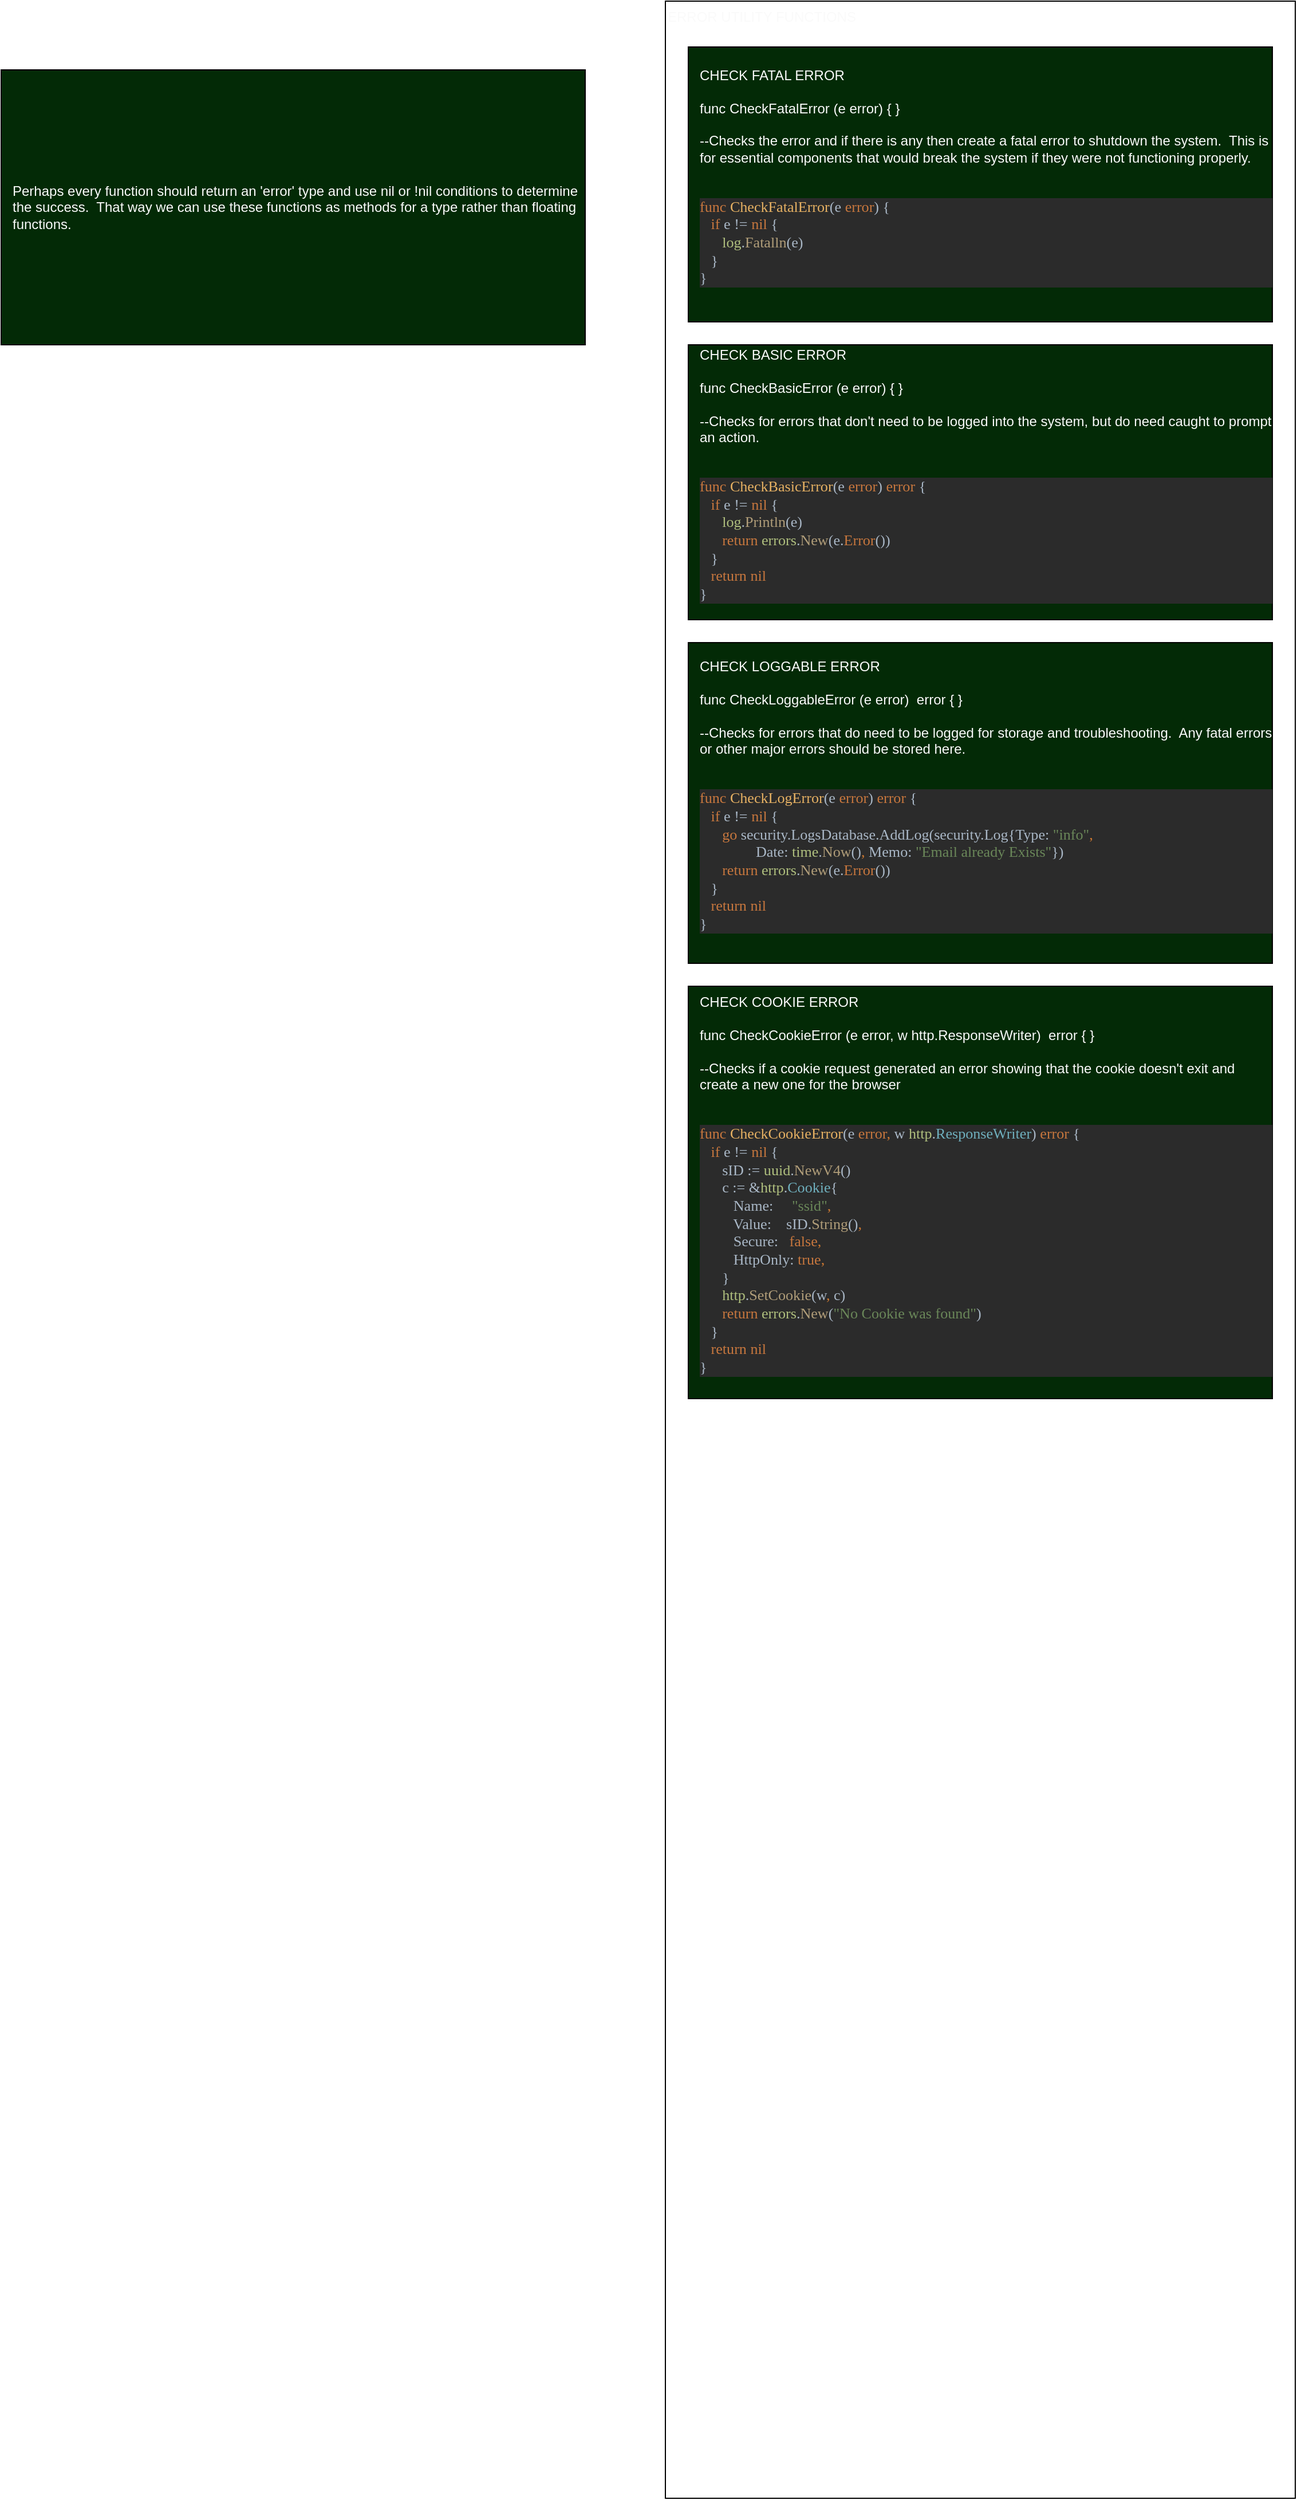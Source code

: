 <mxfile version="12.9.6" type="github">
  <diagram id="AgFZ_wXdq1zzKfNrYFCv" name="Page-1">
    <mxGraphModel dx="2569" dy="1129" grid="1" gridSize="10" guides="1" tooltips="1" connect="1" arrows="1" fold="1" page="1" pageScale="1" pageWidth="850" pageHeight="1100" math="0" shadow="0">
      <root>
        <mxCell id="0" />
        <mxCell id="1" parent="0" />
        <mxCell id="6hKQdgpvXm7_suPGL8Qp-1" value="ERROR UTILITY FUNCTIONS" style="rounded=0;whiteSpace=wrap;html=1;fontColor=#FAFAFA;align=left;verticalAlign=top;" vertex="1" parent="1">
          <mxGeometry x="100" y="100" width="550" height="2180" as="geometry" />
        </mxCell>
        <mxCell id="6hKQdgpvXm7_suPGL8Qp-2" value="&lt;div&gt;CHECK FATAL ERROR&lt;br&gt;&lt;/div&gt;&lt;div&gt;&lt;br&gt;&lt;/div&gt;&lt;div&gt;func CheckFatalError (e error) { }&lt;/div&gt;&lt;div&gt;&lt;br&gt;&lt;/div&gt;&lt;div&gt;--Checks the error and if there is any then create a fatal error to shutdown the system.&amp;nbsp; This is for essential components that would break the system if they were not functioning properly.&lt;br&gt;&lt;/div&gt;&lt;div&gt;&lt;br&gt;&lt;/div&gt;&lt;div&gt;&lt;pre style=&quot;background-color: #2b2b2b ; color: #a9b7c6 ; font-family: &amp;#34;consolas&amp;#34; ; font-size: 9.8pt&quot;&gt;&lt;span style=&quot;color: #c7773e&quot;&gt;func &lt;/span&gt;&lt;span style=&quot;color: #e6b163&quot;&gt;CheckFatalError&lt;/span&gt;(e &lt;span style=&quot;color: #c7773e&quot;&gt;error&lt;/span&gt;) {&lt;br&gt;   &lt;span style=&quot;color: #c7773e&quot;&gt;if &lt;/span&gt;e != &lt;span style=&quot;color: #c7773e&quot;&gt;nil &lt;/span&gt;{&lt;br&gt;      &lt;span style=&quot;color: #afbf7e&quot;&gt;log&lt;/span&gt;.&lt;span style=&quot;color: #b09d79&quot;&gt;Fatalln&lt;/span&gt;(e)&lt;br&gt;   }&lt;br&gt;}&lt;/pre&gt;&lt;/div&gt;" style="rounded=0;whiteSpace=wrap;html=1;fontColor=#FAFAFA;align=left;spacingLeft=8;fillColor=#032A06;" vertex="1" parent="1">
          <mxGeometry x="120" y="140" width="510" height="240" as="geometry" />
        </mxCell>
        <mxCell id="6hKQdgpvXm7_suPGL8Qp-3" value="&lt;div&gt;CHECK BASIC ERROR&lt;br&gt;&lt;/div&gt;&lt;div&gt;&lt;br&gt;&lt;/div&gt;&lt;div&gt;func CheckBasicError (e error) { }&lt;/div&gt;&lt;div&gt;&lt;br&gt;&lt;/div&gt;&lt;div&gt;--Checks for errors that don&#39;t need to be logged into the system, but do need caught to prompt an action.&lt;br&gt;&lt;/div&gt;&lt;div&gt;&lt;br&gt;&lt;/div&gt;&lt;div&gt;&lt;pre style=&quot;background-color: #2b2b2b ; color: #a9b7c6 ; font-family: &amp;#34;consolas&amp;#34; ; font-size: 9.8pt&quot;&gt;&lt;span style=&quot;color: #c7773e&quot;&gt;func &lt;/span&gt;&lt;span style=&quot;color: #e6b163&quot;&gt;CheckBasicError&lt;/span&gt;(e &lt;span style=&quot;color: #c7773e&quot;&gt;error&lt;/span&gt;) &lt;span style=&quot;color: #c7773e&quot;&gt;error &lt;/span&gt;{&lt;br&gt;   &lt;span style=&quot;color: #c7773e&quot;&gt;if &lt;/span&gt;e != &lt;span style=&quot;color: #c7773e&quot;&gt;nil &lt;/span&gt;{&lt;br&gt;      &lt;span style=&quot;color: #afbf7e&quot;&gt;log&lt;/span&gt;.&lt;span style=&quot;color: #b09d79&quot;&gt;Println&lt;/span&gt;(e)&lt;br&gt;      &lt;span style=&quot;color: #c7773e&quot;&gt;return &lt;/span&gt;&lt;span style=&quot;color: #afbf7e&quot;&gt;errors&lt;/span&gt;.&lt;span style=&quot;color: #b09d79&quot;&gt;New&lt;/span&gt;(e.&lt;span style=&quot;color: #c7773e&quot;&gt;Error&lt;/span&gt;())&lt;br&gt;   }&lt;br&gt;   &lt;span style=&quot;color: #c7773e&quot;&gt;return nil&lt;br&gt;&lt;/span&gt;}&lt;/pre&gt;&lt;/div&gt;" style="rounded=0;whiteSpace=wrap;html=1;fontColor=#FAFAFA;align=left;spacingLeft=8;fillColor=#032A06;" vertex="1" parent="1">
          <mxGeometry x="120" y="400" width="510" height="240" as="geometry" />
        </mxCell>
        <mxCell id="6hKQdgpvXm7_suPGL8Qp-4" value="&lt;div&gt;CHECK LOGGABLE ERROR&lt;br&gt;&lt;/div&gt;&lt;div&gt;&lt;br&gt;&lt;/div&gt;&lt;div&gt;func CheckLoggableError (e error)&amp;nbsp; error { }&lt;/div&gt;&lt;div&gt;&lt;br&gt;&lt;/div&gt;&lt;div&gt;--Checks for errors that do need to be logged for storage and troubleshooting.&amp;nbsp; Any fatal errors or other major errors should be stored here.&lt;br&gt;&lt;/div&gt;&lt;div&gt;&lt;br&gt;&lt;/div&gt;&lt;div&gt;&lt;pre style=&quot;background-color: #2b2b2b ; color: #a9b7c6 ; font-family: &amp;#34;consolas&amp;#34; ; font-size: 9.8pt&quot;&gt;&lt;span style=&quot;color: #c7773e&quot;&gt;func &lt;/span&gt;&lt;span style=&quot;color: #e6b163&quot;&gt;CheckLogError&lt;/span&gt;(e &lt;span style=&quot;color: #c7773e&quot;&gt;error&lt;/span&gt;) &lt;span style=&quot;color: #c7773e&quot;&gt;error &lt;/span&gt;{&lt;br&gt;   &lt;span style=&quot;color: #c7773e&quot;&gt;if &lt;/span&gt;e != &lt;span style=&quot;color: #c7773e&quot;&gt;nil &lt;/span&gt;{&lt;br&gt;      &lt;span style=&quot;color: #c7773e&quot;&gt;go &lt;/span&gt;security.LogsDatabase.AddLog(security.Log{Type: &lt;span style=&quot;color: #6a8759&quot;&gt;&quot;info&quot;&lt;/span&gt;&lt;span style=&quot;color: #cc7832&quot;&gt;,&lt;br&gt;&lt;/span&gt;&lt;span style=&quot;color: #cc7832&quot;&gt;               &lt;/span&gt;Date: &lt;span style=&quot;color: #afbf7e&quot;&gt;time&lt;/span&gt;.&lt;span style=&quot;color: #b09d79&quot;&gt;Now&lt;/span&gt;()&lt;span style=&quot;color: #cc7832&quot;&gt;, &lt;/span&gt;Memo: &lt;span style=&quot;color: #6a8759&quot;&gt;&quot;Email already Exists&quot;&lt;/span&gt;})&lt;br&gt;      &lt;span style=&quot;color: #c7773e&quot;&gt;return &lt;/span&gt;&lt;span style=&quot;color: #afbf7e&quot;&gt;errors&lt;/span&gt;.&lt;span style=&quot;color: #b09d79&quot;&gt;New&lt;/span&gt;(e.&lt;span style=&quot;color: #c7773e&quot;&gt;Error&lt;/span&gt;())&lt;br&gt;   }&lt;br&gt;   &lt;span style=&quot;color: #c7773e&quot;&gt;return nil&lt;br&gt;&lt;/span&gt;}&lt;/pre&gt;&lt;/div&gt;" style="rounded=0;whiteSpace=wrap;html=1;fontColor=#FAFAFA;align=left;spacingLeft=8;fillColor=#032A06;" vertex="1" parent="1">
          <mxGeometry x="120" y="660" width="510" height="280" as="geometry" />
        </mxCell>
        <mxCell id="6hKQdgpvXm7_suPGL8Qp-5" value="&lt;div&gt;CHECK COOKIE ERROR&lt;br&gt;&lt;/div&gt;&lt;div&gt;&lt;br&gt;&lt;/div&gt;&lt;div&gt;func CheckCookieError (e error, w http.ResponseWriter)&amp;nbsp; error { }&lt;/div&gt;&lt;div&gt;&lt;br&gt;&lt;/div&gt;&lt;div&gt;--Checks if a cookie request generated an error showing that the cookie doesn&#39;t exit and create a new one for the browser&lt;br&gt;&lt;/div&gt;&lt;div&gt;&lt;br&gt;&lt;/div&gt;&lt;div&gt;&lt;pre style=&quot;background-color: #2b2b2b ; color: #a9b7c6 ; font-family: &amp;#34;consolas&amp;#34; ; font-size: 9.8pt&quot;&gt;&lt;span style=&quot;color: #c7773e&quot;&gt;func &lt;/span&gt;&lt;span style=&quot;color: #e6b163&quot;&gt;CheckCookieError&lt;/span&gt;(e &lt;span style=&quot;color: #c7773e&quot;&gt;error&lt;/span&gt;&lt;span style=&quot;color: #cc7832&quot;&gt;, &lt;/span&gt;w &lt;span style=&quot;color: #afbf7e&quot;&gt;http&lt;/span&gt;.&lt;span style=&quot;color: #6fafbd&quot;&gt;ResponseWriter&lt;/span&gt;) &lt;span style=&quot;color: #c7773e&quot;&gt;error &lt;/span&gt;{&lt;br&gt;   &lt;span style=&quot;color: #c7773e&quot;&gt;if &lt;/span&gt;e != &lt;span style=&quot;color: #c7773e&quot;&gt;nil &lt;/span&gt;{&lt;br&gt;      sID := &lt;span style=&quot;color: #afbf7e&quot;&gt;uuid&lt;/span&gt;.&lt;span style=&quot;color: #b09d79&quot;&gt;NewV4&lt;/span&gt;()&lt;br&gt;      c := &amp;amp;&lt;span style=&quot;color: #afbf7e&quot;&gt;http&lt;/span&gt;.&lt;span style=&quot;color: #6fafbd&quot;&gt;Cookie&lt;/span&gt;{&lt;br&gt;         Name:     &lt;span style=&quot;color: #6a8759&quot;&gt;&quot;ssid&quot;&lt;/span&gt;&lt;span style=&quot;color: #cc7832&quot;&gt;,&lt;br&gt;&lt;/span&gt;&lt;span style=&quot;color: #cc7832&quot;&gt;         &lt;/span&gt;Value:    sID.&lt;span style=&quot;color: #b09d79&quot;&gt;String&lt;/span&gt;()&lt;span style=&quot;color: #cc7832&quot;&gt;,&lt;br&gt;&lt;/span&gt;&lt;span style=&quot;color: #cc7832&quot;&gt;         &lt;/span&gt;Secure:   &lt;span style=&quot;color: #c7773e&quot;&gt;false&lt;/span&gt;&lt;span style=&quot;color: #cc7832&quot;&gt;,&lt;br&gt;&lt;/span&gt;&lt;span style=&quot;color: #cc7832&quot;&gt;         &lt;/span&gt;HttpOnly: &lt;span style=&quot;color: #c7773e&quot;&gt;true&lt;/span&gt;&lt;span style=&quot;color: #cc7832&quot;&gt;,&lt;br&gt;&lt;/span&gt;&lt;span style=&quot;color: #cc7832&quot;&gt;      &lt;/span&gt;}&lt;br&gt;      &lt;span style=&quot;color: #afbf7e&quot;&gt;http&lt;/span&gt;.&lt;span style=&quot;color: #b09d79&quot;&gt;SetCookie&lt;/span&gt;(w&lt;span style=&quot;color: #cc7832&quot;&gt;, &lt;/span&gt;c)&lt;br&gt;      &lt;span style=&quot;color: #c7773e&quot;&gt;return &lt;/span&gt;&lt;span style=&quot;color: #afbf7e&quot;&gt;errors&lt;/span&gt;.&lt;span style=&quot;color: #b09d79&quot;&gt;New&lt;/span&gt;(&lt;span style=&quot;color: #6a8759&quot;&gt;&quot;No Cookie was found&quot;&lt;/span&gt;)&lt;br&gt;   }&lt;br&gt;   &lt;span style=&quot;color: #c7773e&quot;&gt;return nil&lt;br&gt;&lt;/span&gt;}&lt;/pre&gt;&lt;/div&gt;" style="rounded=0;whiteSpace=wrap;html=1;fontColor=#FAFAFA;align=left;spacingLeft=8;fillColor=#032A06;" vertex="1" parent="1">
          <mxGeometry x="120" y="960" width="510" height="360" as="geometry" />
        </mxCell>
        <mxCell id="6hKQdgpvXm7_suPGL8Qp-6" value="Perhaps every function should return an &#39;error&#39; type and use nil or !nil conditions to determine the success.&amp;nbsp; That way we can use these functions as methods for a type rather than floating functions." style="rounded=0;whiteSpace=wrap;html=1;fontColor=#FAFAFA;align=left;spacingLeft=8;fillColor=#032A06;" vertex="1" parent="1">
          <mxGeometry x="-480" y="160" width="510" height="240" as="geometry" />
        </mxCell>
      </root>
    </mxGraphModel>
  </diagram>
</mxfile>
